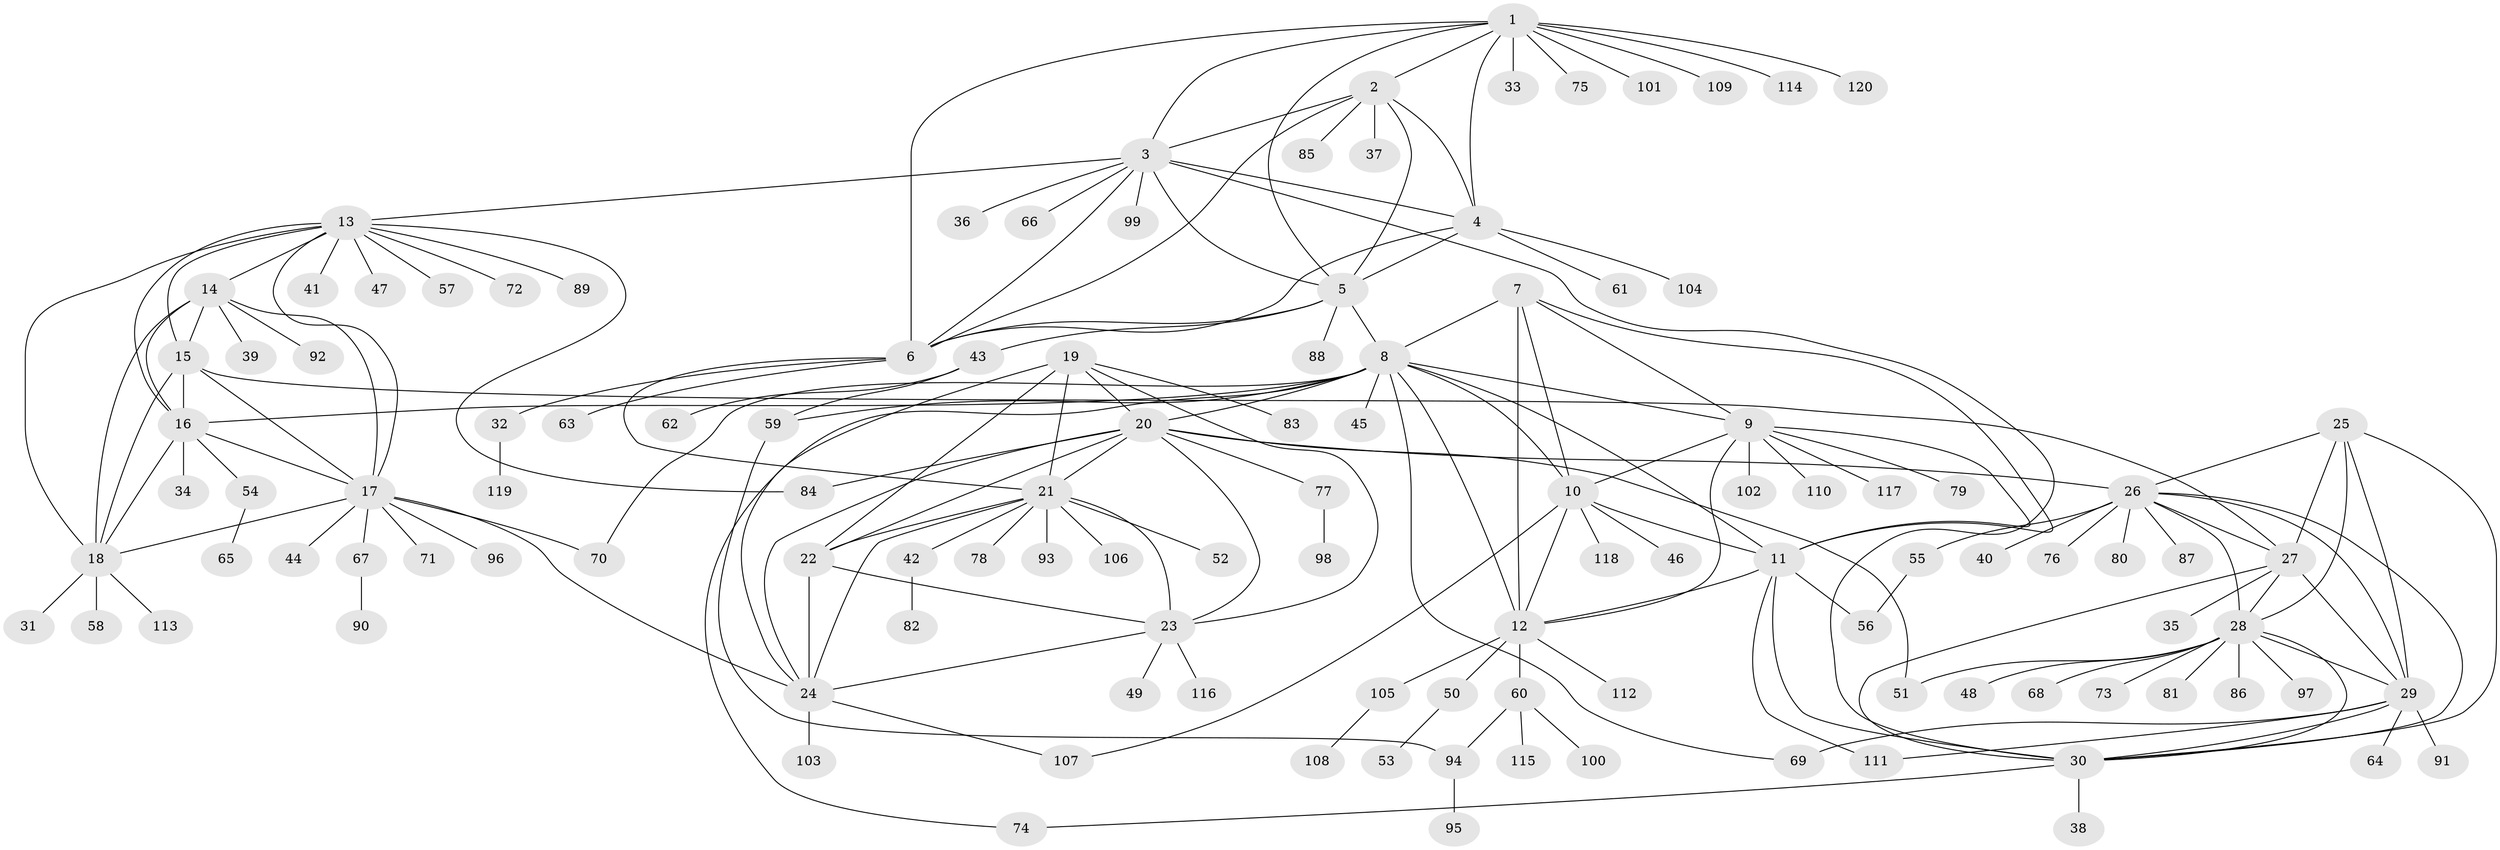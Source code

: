 // coarse degree distribution, {3: 0.10416666666666667, 5: 0.0625, 10: 0.020833333333333332, 12: 0.041666666666666664, 9: 0.041666666666666664, 4: 0.041666666666666664, 7: 0.0625, 14: 0.020833333333333332, 6: 0.020833333333333332, 1: 0.5208333333333334, 2: 0.0625}
// Generated by graph-tools (version 1.1) at 2025/19/03/04/25 18:19:54]
// undirected, 120 vertices, 185 edges
graph export_dot {
graph [start="1"]
  node [color=gray90,style=filled];
  1;
  2;
  3;
  4;
  5;
  6;
  7;
  8;
  9;
  10;
  11;
  12;
  13;
  14;
  15;
  16;
  17;
  18;
  19;
  20;
  21;
  22;
  23;
  24;
  25;
  26;
  27;
  28;
  29;
  30;
  31;
  32;
  33;
  34;
  35;
  36;
  37;
  38;
  39;
  40;
  41;
  42;
  43;
  44;
  45;
  46;
  47;
  48;
  49;
  50;
  51;
  52;
  53;
  54;
  55;
  56;
  57;
  58;
  59;
  60;
  61;
  62;
  63;
  64;
  65;
  66;
  67;
  68;
  69;
  70;
  71;
  72;
  73;
  74;
  75;
  76;
  77;
  78;
  79;
  80;
  81;
  82;
  83;
  84;
  85;
  86;
  87;
  88;
  89;
  90;
  91;
  92;
  93;
  94;
  95;
  96;
  97;
  98;
  99;
  100;
  101;
  102;
  103;
  104;
  105;
  106;
  107;
  108;
  109;
  110;
  111;
  112;
  113;
  114;
  115;
  116;
  117;
  118;
  119;
  120;
  1 -- 2;
  1 -- 3;
  1 -- 4;
  1 -- 5;
  1 -- 6;
  1 -- 33;
  1 -- 75;
  1 -- 101;
  1 -- 109;
  1 -- 114;
  1 -- 120;
  2 -- 3;
  2 -- 4;
  2 -- 5;
  2 -- 6;
  2 -- 37;
  2 -- 85;
  3 -- 4;
  3 -- 5;
  3 -- 6;
  3 -- 13;
  3 -- 30;
  3 -- 36;
  3 -- 66;
  3 -- 99;
  4 -- 5;
  4 -- 6;
  4 -- 61;
  4 -- 104;
  5 -- 6;
  5 -- 8;
  5 -- 43;
  5 -- 88;
  6 -- 21;
  6 -- 32;
  6 -- 63;
  7 -- 8;
  7 -- 9;
  7 -- 10;
  7 -- 11;
  7 -- 12;
  8 -- 9;
  8 -- 10;
  8 -- 11;
  8 -- 12;
  8 -- 16;
  8 -- 20;
  8 -- 45;
  8 -- 59;
  8 -- 69;
  8 -- 70;
  8 -- 74;
  9 -- 10;
  9 -- 11;
  9 -- 12;
  9 -- 79;
  9 -- 102;
  9 -- 110;
  9 -- 117;
  10 -- 11;
  10 -- 12;
  10 -- 46;
  10 -- 107;
  10 -- 118;
  11 -- 12;
  11 -- 30;
  11 -- 56;
  11 -- 111;
  12 -- 50;
  12 -- 60;
  12 -- 105;
  12 -- 112;
  13 -- 14;
  13 -- 15;
  13 -- 16;
  13 -- 17;
  13 -- 18;
  13 -- 41;
  13 -- 47;
  13 -- 57;
  13 -- 72;
  13 -- 84;
  13 -- 89;
  14 -- 15;
  14 -- 16;
  14 -- 17;
  14 -- 18;
  14 -- 39;
  14 -- 92;
  15 -- 16;
  15 -- 17;
  15 -- 18;
  15 -- 27;
  16 -- 17;
  16 -- 18;
  16 -- 34;
  16 -- 54;
  17 -- 18;
  17 -- 24;
  17 -- 44;
  17 -- 67;
  17 -- 70;
  17 -- 71;
  17 -- 96;
  18 -- 31;
  18 -- 58;
  18 -- 113;
  19 -- 20;
  19 -- 21;
  19 -- 22;
  19 -- 23;
  19 -- 24;
  19 -- 83;
  20 -- 21;
  20 -- 22;
  20 -- 23;
  20 -- 24;
  20 -- 26;
  20 -- 51;
  20 -- 77;
  20 -- 84;
  21 -- 22;
  21 -- 23;
  21 -- 24;
  21 -- 42;
  21 -- 52;
  21 -- 78;
  21 -- 93;
  21 -- 106;
  22 -- 23;
  22 -- 24;
  23 -- 24;
  23 -- 49;
  23 -- 116;
  24 -- 103;
  24 -- 107;
  25 -- 26;
  25 -- 27;
  25 -- 28;
  25 -- 29;
  25 -- 30;
  26 -- 27;
  26 -- 28;
  26 -- 29;
  26 -- 30;
  26 -- 40;
  26 -- 55;
  26 -- 76;
  26 -- 80;
  26 -- 87;
  27 -- 28;
  27 -- 29;
  27 -- 30;
  27 -- 35;
  28 -- 29;
  28 -- 30;
  28 -- 48;
  28 -- 51;
  28 -- 68;
  28 -- 73;
  28 -- 81;
  28 -- 86;
  28 -- 97;
  29 -- 30;
  29 -- 64;
  29 -- 69;
  29 -- 91;
  29 -- 111;
  30 -- 38;
  30 -- 74;
  32 -- 119;
  42 -- 82;
  43 -- 59;
  43 -- 62;
  50 -- 53;
  54 -- 65;
  55 -- 56;
  59 -- 94;
  60 -- 94;
  60 -- 100;
  60 -- 115;
  67 -- 90;
  77 -- 98;
  94 -- 95;
  105 -- 108;
}
